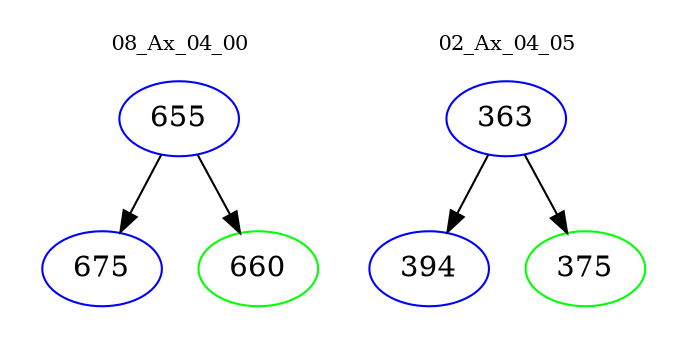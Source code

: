 digraph{
subgraph cluster_0 {
color = white
label = "08_Ax_04_00";
fontsize=10;
T0_655 [label="655", color="blue"]
T0_655 -> T0_675 [color="black"]
T0_675 [label="675", color="blue"]
T0_655 -> T0_660 [color="black"]
T0_660 [label="660", color="green"]
}
subgraph cluster_1 {
color = white
label = "02_Ax_04_05";
fontsize=10;
T1_363 [label="363", color="blue"]
T1_363 -> T1_394 [color="black"]
T1_394 [label="394", color="blue"]
T1_363 -> T1_375 [color="black"]
T1_375 [label="375", color="green"]
}
}
